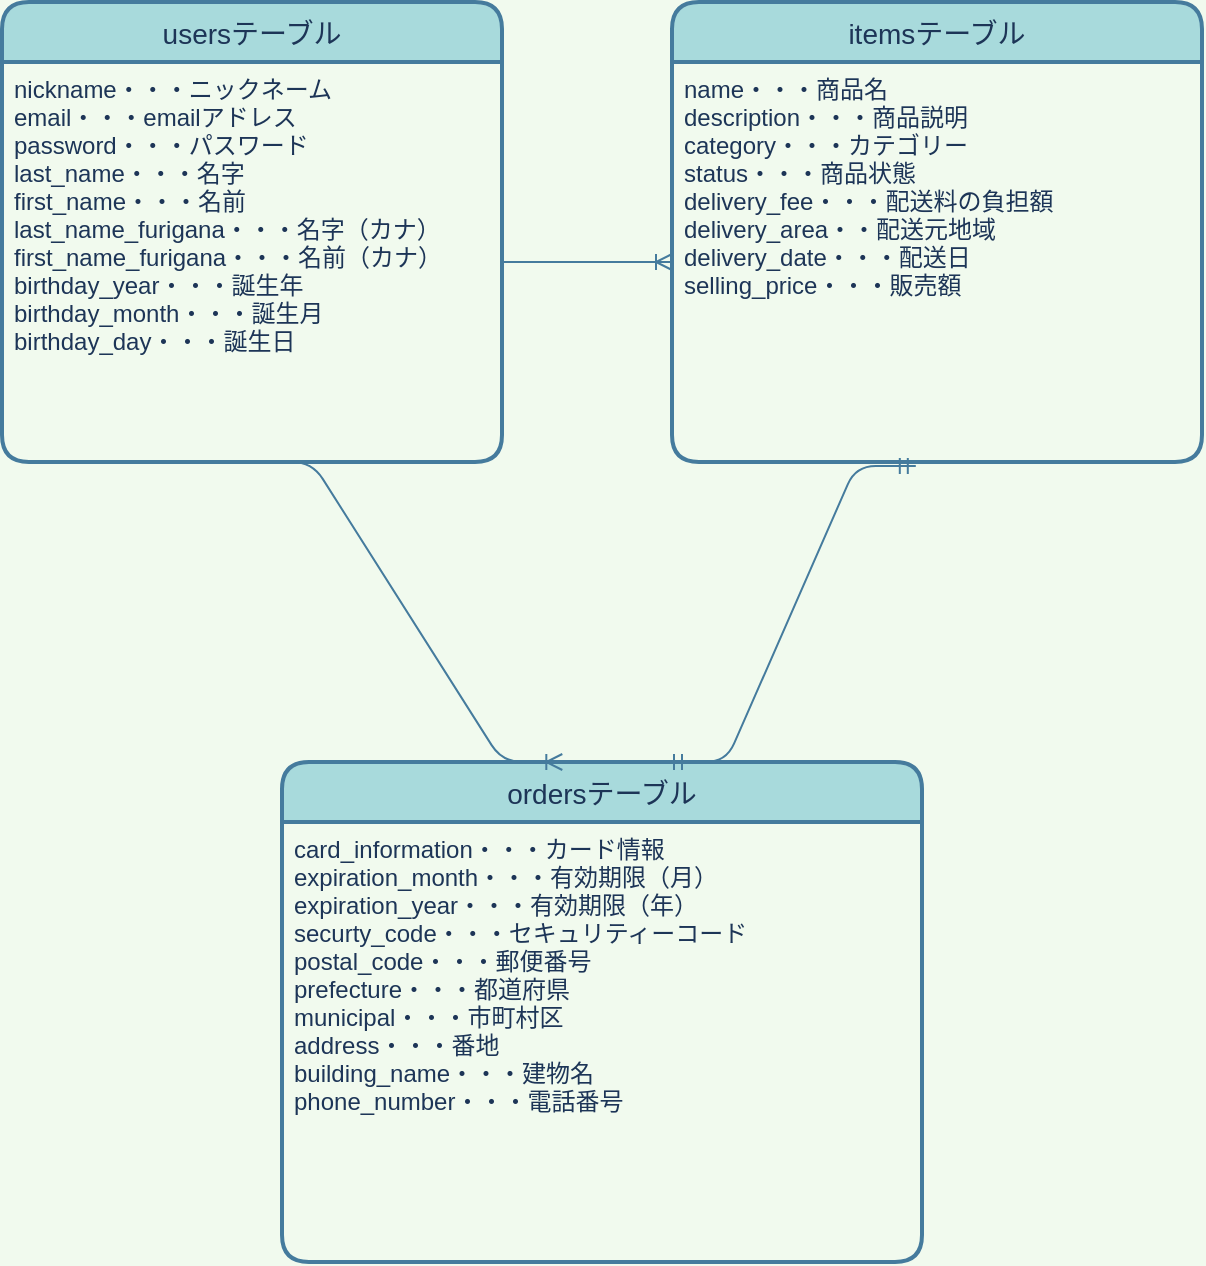 <mxfile version="14.2.4" type="embed">
    <diagram id="eZWPkoqCnduVFHR9d-F3" name="ページ1">
        <mxGraphModel dx="612" dy="520" grid="1" gridSize="10" guides="1" tooltips="1" connect="1" arrows="1" fold="1" page="1" pageScale="1" pageWidth="850" pageHeight="1100" background="#F1FAEE" math="0" shadow="0">
            <root>
                <mxCell id="0"/>
                <mxCell id="1" parent="0"/>
                <mxCell id="67" value="usersテーブル" style="swimlane;childLayout=stackLayout;horizontal=1;startSize=30;horizontalStack=0;rounded=1;fontSize=14;fontStyle=0;strokeWidth=2;resizeParent=0;resizeLast=1;shadow=0;dashed=0;align=center;fillColor=#A8DADC;strokeColor=#457B9D;fontColor=#1D3557;" vertex="1" parent="1">
                    <mxGeometry x="10" y="80" width="250" height="230" as="geometry"/>
                </mxCell>
                <mxCell id="68" value="nickname・・・ニックネーム&#10;email・・・emailアドレス&#10;password・・・パスワード&#10;last_name・・・名字&#10;first_name・・・名前&#10;last_name_furigana・・・名字（カナ）&#10;first_name_furigana・・・名前（カナ）&#10;birthday_year・・・誕生年&#10;birthday_month・・・誕生月&#10;birthday_day・・・誕生日" style="align=left;strokeColor=none;fillColor=none;spacingLeft=4;fontSize=12;verticalAlign=top;resizable=0;rotatable=0;part=1;fontColor=#1D3557;" vertex="1" parent="67">
                    <mxGeometry y="30" width="250" height="200" as="geometry"/>
                </mxCell>
                <mxCell id="69" value="itemsテーブル" style="swimlane;childLayout=stackLayout;horizontal=1;startSize=30;horizontalStack=0;rounded=1;fontSize=14;fontStyle=0;strokeWidth=2;resizeParent=0;resizeLast=1;shadow=0;dashed=0;align=center;fillColor=#A8DADC;strokeColor=#457B9D;fontColor=#1D3557;" vertex="1" parent="1">
                    <mxGeometry x="345" y="80" width="265" height="230" as="geometry"/>
                </mxCell>
                <mxCell id="70" value="name・・・商品名&#10;description・・・商品説明&#10;category・・・カテゴリー&#10;status・・・商品状態&#10;delivery_fee・・・配送料の負担額&#10;delivery_area・・配送元地域&#10;delivery_date・・・配送日&#10;selling_price・・・販売額" style="align=left;strokeColor=none;fillColor=none;spacingLeft=4;fontSize=12;verticalAlign=top;resizable=0;rotatable=0;part=1;fontColor=#1D3557;" vertex="1" parent="69">
                    <mxGeometry y="30" width="265" height="200" as="geometry"/>
                </mxCell>
                <mxCell id="71" value="ordersテーブル" style="swimlane;childLayout=stackLayout;horizontal=1;startSize=30;horizontalStack=0;rounded=1;fontSize=14;fontStyle=0;strokeWidth=2;resizeParent=0;resizeLast=1;shadow=0;dashed=0;align=center;fillColor=#A8DADC;strokeColor=#457B9D;fontColor=#1D3557;" vertex="1" parent="1">
                    <mxGeometry x="150" y="460" width="320" height="250" as="geometry"/>
                </mxCell>
                <mxCell id="72" value="card_information・・・カード情報&#10;expiration_month・・・有効期限（月）&#10;expiration_year・・・有効期限（年）&#10;securty_code・・・セキュリティーコード&#10;postal_code・・・郵便番号&#10;prefecture・・・都道府県&#10;municipal・・・市町村区&#10;address・・・番地&#10;building_name・・・建物名&#10;phone_number・・・電話番号" style="align=left;strokeColor=none;fillColor=none;spacingLeft=4;fontSize=12;verticalAlign=top;resizable=0;rotatable=0;part=1;fontColor=#1D3557;" vertex="1" parent="71">
                    <mxGeometry y="30" width="320" height="220" as="geometry"/>
                </mxCell>
                <mxCell id="74" value="" style="edgeStyle=entityRelationEdgeStyle;fontSize=12;html=1;endArrow=ERoneToMany;exitX=1;exitY=0.5;exitDx=0;exitDy=0;entryX=0;entryY=0.5;entryDx=0;entryDy=0;labelBackgroundColor=#F1FAEE;strokeColor=#457B9D;fontColor=#1D3557;" edge="1" parent="1" source="68" target="70">
                    <mxGeometry width="100" height="100" relative="1" as="geometry">
                        <mxPoint x="320" y="350" as="sourcePoint"/>
                        <mxPoint x="420" y="250" as="targetPoint"/>
                    </mxGeometry>
                </mxCell>
                <mxCell id="75" value="" style="edgeStyle=entityRelationEdgeStyle;fontSize=12;html=1;endArrow=ERoneToMany;exitX=0.5;exitY=1;exitDx=0;exitDy=0;entryX=0.438;entryY=0;entryDx=0;entryDy=0;entryPerimeter=0;labelBackgroundColor=#F1FAEE;strokeColor=#457B9D;fontColor=#1D3557;" edge="1" parent="1" source="68" target="71">
                    <mxGeometry width="100" height="100" relative="1" as="geometry">
                        <mxPoint x="320" y="350" as="sourcePoint"/>
                        <mxPoint x="420" y="250" as="targetPoint"/>
                    </mxGeometry>
                </mxCell>
                <mxCell id="76" value="" style="edgeStyle=entityRelationEdgeStyle;fontSize=12;html=1;endArrow=ERmandOne;startArrow=ERmandOne;entryX=0.46;entryY=1.01;entryDx=0;entryDy=0;entryPerimeter=0;exitX=0.6;exitY=0;exitDx=0;exitDy=0;exitPerimeter=0;labelBackgroundColor=#F1FAEE;strokeColor=#457B9D;fontColor=#1D3557;" edge="1" parent="1" source="71" target="70">
                    <mxGeometry width="100" height="100" relative="1" as="geometry">
                        <mxPoint x="320" y="430" as="sourcePoint"/>
                        <mxPoint x="420" y="330" as="targetPoint"/>
                    </mxGeometry>
                </mxCell>
            </root>
        </mxGraphModel>
    </diagram>
</mxfile>